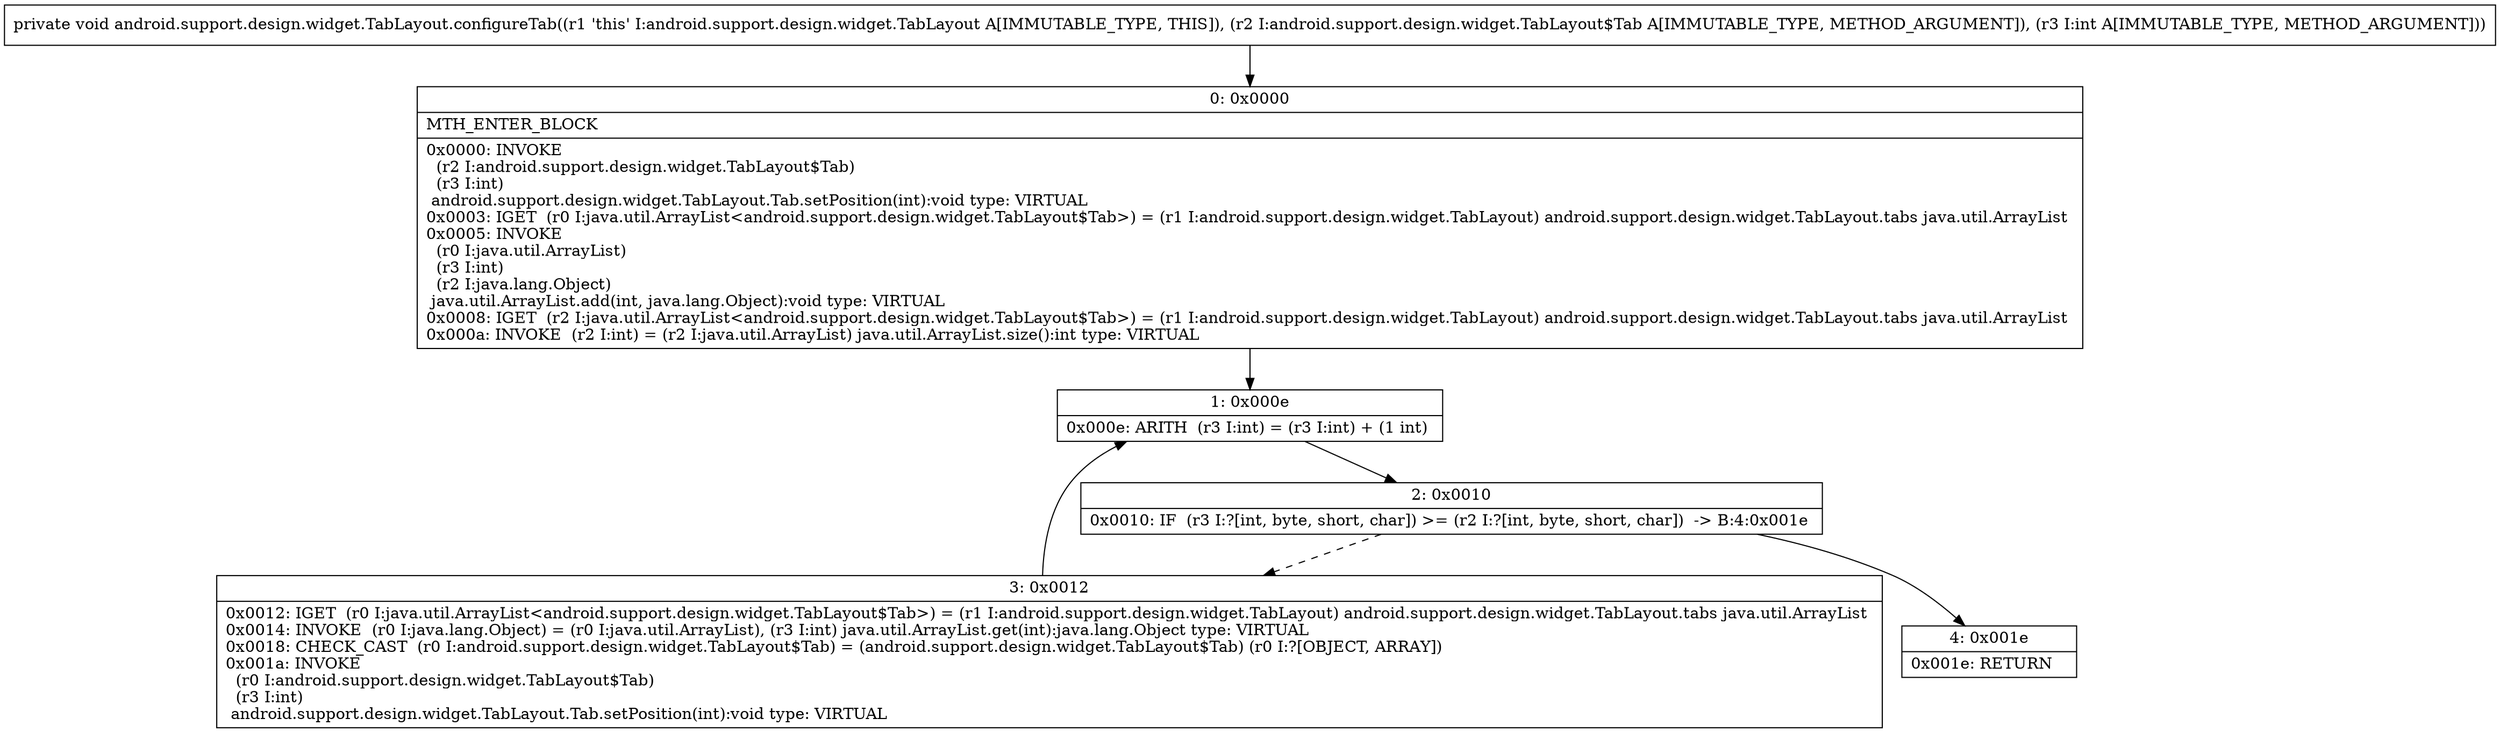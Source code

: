 digraph "CFG forandroid.support.design.widget.TabLayout.configureTab(Landroid\/support\/design\/widget\/TabLayout$Tab;I)V" {
Node_0 [shape=record,label="{0\:\ 0x0000|MTH_ENTER_BLOCK\l|0x0000: INVOKE  \l  (r2 I:android.support.design.widget.TabLayout$Tab)\l  (r3 I:int)\l android.support.design.widget.TabLayout.Tab.setPosition(int):void type: VIRTUAL \l0x0003: IGET  (r0 I:java.util.ArrayList\<android.support.design.widget.TabLayout$Tab\>) = (r1 I:android.support.design.widget.TabLayout) android.support.design.widget.TabLayout.tabs java.util.ArrayList \l0x0005: INVOKE  \l  (r0 I:java.util.ArrayList)\l  (r3 I:int)\l  (r2 I:java.lang.Object)\l java.util.ArrayList.add(int, java.lang.Object):void type: VIRTUAL \l0x0008: IGET  (r2 I:java.util.ArrayList\<android.support.design.widget.TabLayout$Tab\>) = (r1 I:android.support.design.widget.TabLayout) android.support.design.widget.TabLayout.tabs java.util.ArrayList \l0x000a: INVOKE  (r2 I:int) = (r2 I:java.util.ArrayList) java.util.ArrayList.size():int type: VIRTUAL \l}"];
Node_1 [shape=record,label="{1\:\ 0x000e|0x000e: ARITH  (r3 I:int) = (r3 I:int) + (1 int) \l}"];
Node_2 [shape=record,label="{2\:\ 0x0010|0x0010: IF  (r3 I:?[int, byte, short, char]) \>= (r2 I:?[int, byte, short, char])  \-\> B:4:0x001e \l}"];
Node_3 [shape=record,label="{3\:\ 0x0012|0x0012: IGET  (r0 I:java.util.ArrayList\<android.support.design.widget.TabLayout$Tab\>) = (r1 I:android.support.design.widget.TabLayout) android.support.design.widget.TabLayout.tabs java.util.ArrayList \l0x0014: INVOKE  (r0 I:java.lang.Object) = (r0 I:java.util.ArrayList), (r3 I:int) java.util.ArrayList.get(int):java.lang.Object type: VIRTUAL \l0x0018: CHECK_CAST  (r0 I:android.support.design.widget.TabLayout$Tab) = (android.support.design.widget.TabLayout$Tab) (r0 I:?[OBJECT, ARRAY]) \l0x001a: INVOKE  \l  (r0 I:android.support.design.widget.TabLayout$Tab)\l  (r3 I:int)\l android.support.design.widget.TabLayout.Tab.setPosition(int):void type: VIRTUAL \l}"];
Node_4 [shape=record,label="{4\:\ 0x001e|0x001e: RETURN   \l}"];
MethodNode[shape=record,label="{private void android.support.design.widget.TabLayout.configureTab((r1 'this' I:android.support.design.widget.TabLayout A[IMMUTABLE_TYPE, THIS]), (r2 I:android.support.design.widget.TabLayout$Tab A[IMMUTABLE_TYPE, METHOD_ARGUMENT]), (r3 I:int A[IMMUTABLE_TYPE, METHOD_ARGUMENT])) }"];
MethodNode -> Node_0;
Node_0 -> Node_1;
Node_1 -> Node_2;
Node_2 -> Node_3[style=dashed];
Node_2 -> Node_4;
Node_3 -> Node_1;
}

